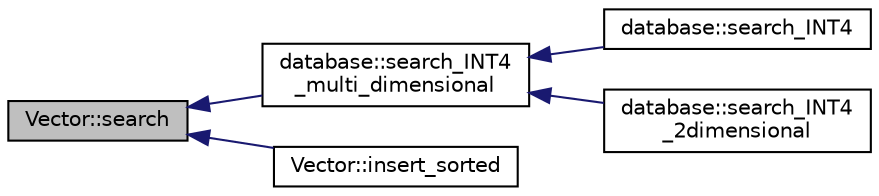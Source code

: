 digraph "Vector::search"
{
  edge [fontname="Helvetica",fontsize="10",labelfontname="Helvetica",labelfontsize="10"];
  node [fontname="Helvetica",fontsize="10",shape=record];
  rankdir="LR";
  Node6113 [label="Vector::search",height=0.2,width=0.4,color="black", fillcolor="grey75", style="filled", fontcolor="black"];
  Node6113 -> Node6114 [dir="back",color="midnightblue",fontsize="10",style="solid",fontname="Helvetica"];
  Node6114 [label="database::search_INT4\l_multi_dimensional",height=0.2,width=0.4,color="black", fillcolor="white", style="filled",URL="$db/d72/classdatabase.html#a43a31b0e56d1401185a452a6686666aa"];
  Node6114 -> Node6115 [dir="back",color="midnightblue",fontsize="10",style="solid",fontname="Helvetica"];
  Node6115 [label="database::search_INT4",height=0.2,width=0.4,color="black", fillcolor="white", style="filled",URL="$db/d72/classdatabase.html#aeda62e67888923cd968674ec2ed08007"];
  Node6114 -> Node6116 [dir="back",color="midnightblue",fontsize="10",style="solid",fontname="Helvetica"];
  Node6116 [label="database::search_INT4\l_2dimensional",height=0.2,width=0.4,color="black", fillcolor="white", style="filled",URL="$db/d72/classdatabase.html#a10e70413e55aca54a2fe1b02066e3947"];
  Node6113 -> Node6117 [dir="back",color="midnightblue",fontsize="10",style="solid",fontname="Helvetica"];
  Node6117 [label="Vector::insert_sorted",height=0.2,width=0.4,color="black", fillcolor="white", style="filled",URL="$d5/db2/class_vector.html#a7c0bbf84cd12a6c7f632789764deb68e"];
}
